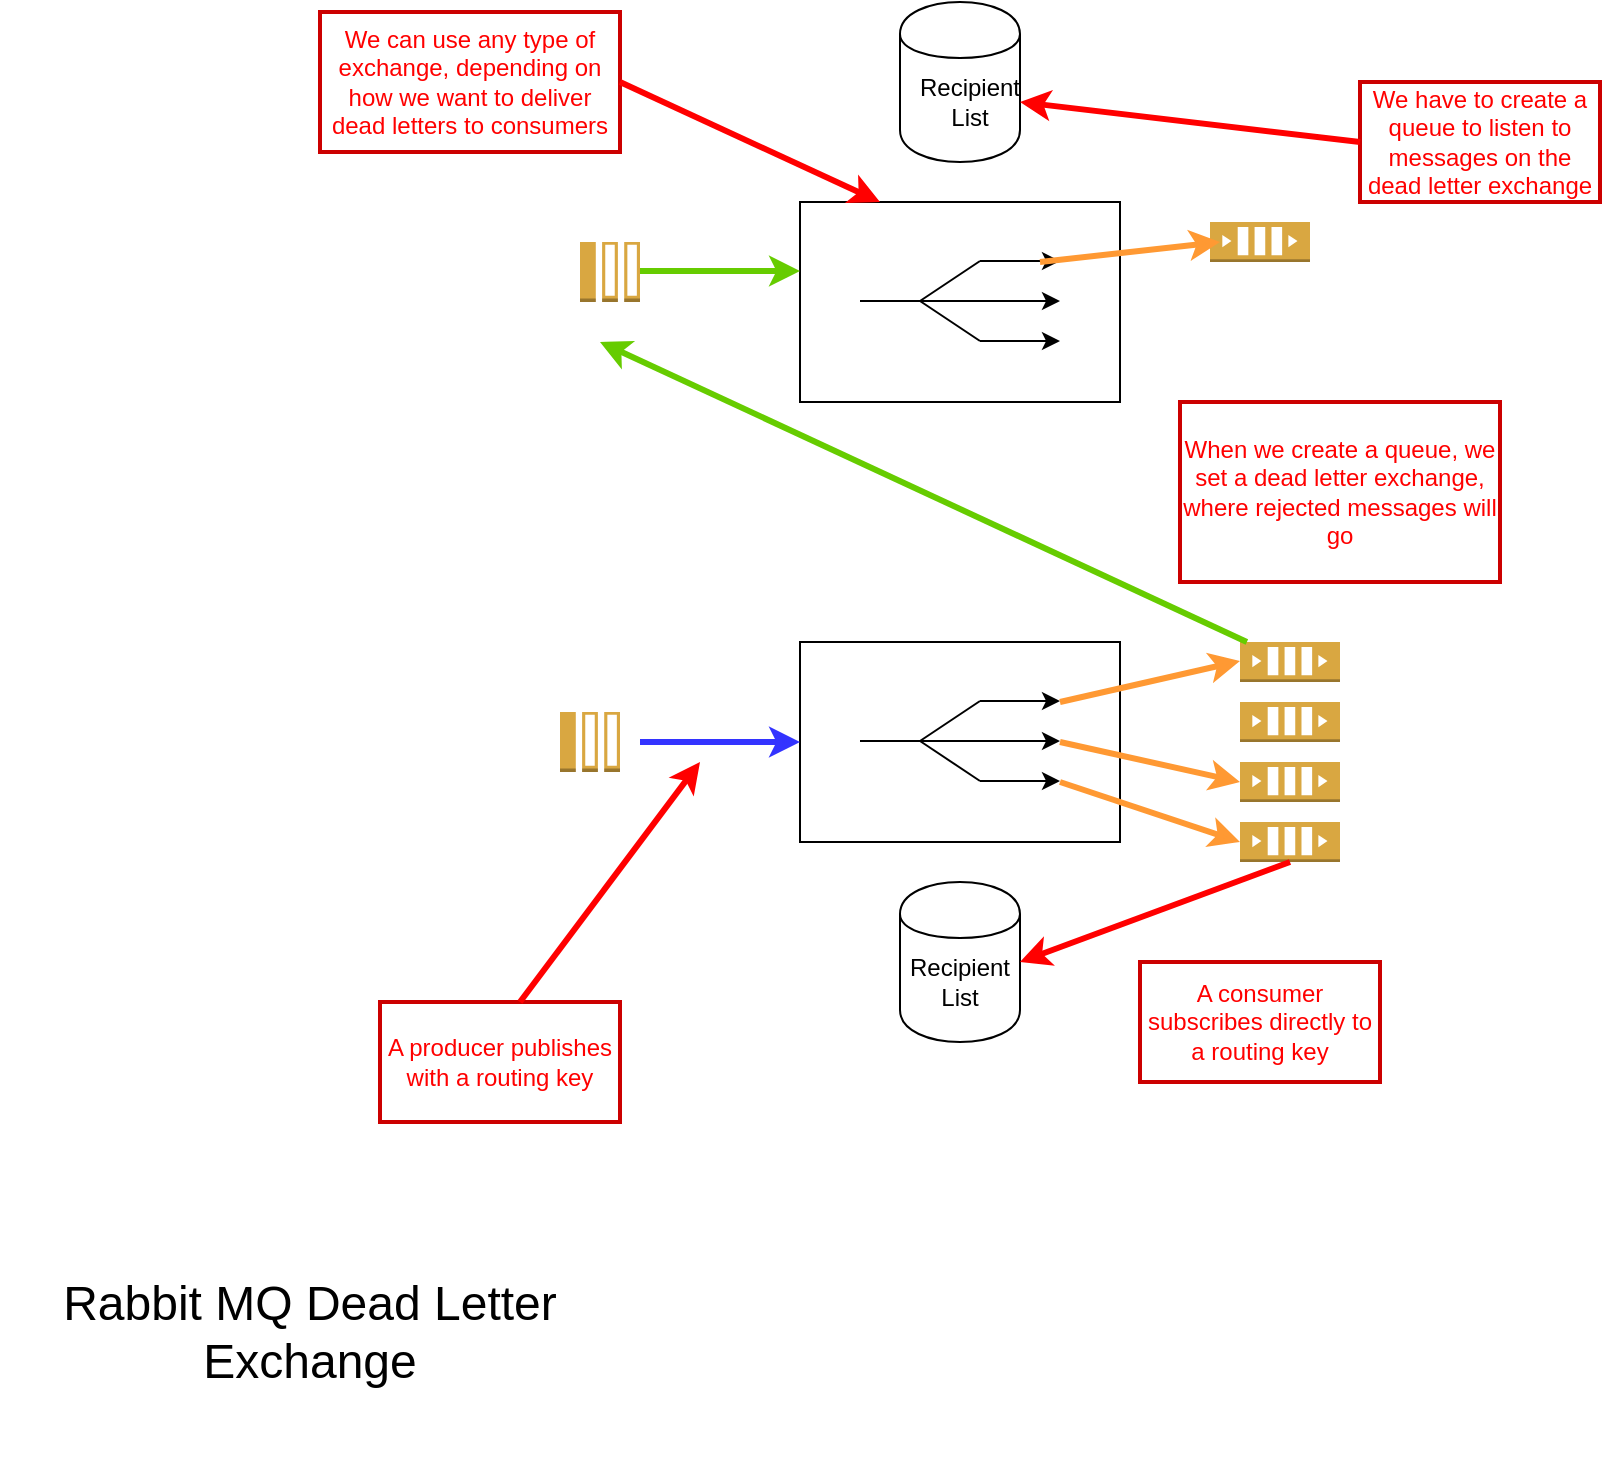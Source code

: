 <mxfile version="13.0.3" type="device"><diagram id="tsO8Nc9V5AiV2zkZjRJd" name="Page-1"><mxGraphModel dx="946" dy="680" grid="1" gridSize="10" guides="1" tooltips="1" connect="1" arrows="1" fold="1" page="1" pageScale="1" pageWidth="1169" pageHeight="827" math="0" shadow="0"><root><mxCell id="0"/><mxCell id="1" parent="0"/><mxCell id="amccXzPAaUp2grXkiEIp-2" value="" style="rounded=0;whiteSpace=wrap;html=1;" parent="1" vertex="1"><mxGeometry x="480" y="340" width="160" height="100" as="geometry"/></mxCell><mxCell id="amccXzPAaUp2grXkiEIp-4" value="" style="endArrow=none;html=1;" parent="1" edge="1"><mxGeometry width="50" height="50" relative="1" as="geometry"><mxPoint x="510" y="389.5" as="sourcePoint"/><mxPoint x="540" y="389.5" as="targetPoint"/></mxGeometry></mxCell><mxCell id="amccXzPAaUp2grXkiEIp-5" value="" style="endArrow=none;html=1;" parent="1" edge="1"><mxGeometry width="50" height="50" relative="1" as="geometry"><mxPoint x="540" y="389.5" as="sourcePoint"/><mxPoint x="570" y="369.5" as="targetPoint"/></mxGeometry></mxCell><mxCell id="amccXzPAaUp2grXkiEIp-7" value="" style="endArrow=none;html=1;" parent="1" edge="1"><mxGeometry width="50" height="50" relative="1" as="geometry"><mxPoint x="540" y="389.5" as="sourcePoint"/><mxPoint x="570" y="389.5" as="targetPoint"/></mxGeometry></mxCell><mxCell id="amccXzPAaUp2grXkiEIp-8" value="" style="endArrow=none;html=1;" parent="1" edge="1"><mxGeometry width="50" height="50" relative="1" as="geometry"><mxPoint x="570" y="409.5" as="sourcePoint"/><mxPoint x="540" y="389.5" as="targetPoint"/></mxGeometry></mxCell><mxCell id="amccXzPAaUp2grXkiEIp-10" value="" style="endArrow=classic;html=1;" parent="1" edge="1"><mxGeometry width="50" height="50" relative="1" as="geometry"><mxPoint x="570" y="369.5" as="sourcePoint"/><mxPoint x="610" y="369.5" as="targetPoint"/></mxGeometry></mxCell><mxCell id="amccXzPAaUp2grXkiEIp-11" value="" style="endArrow=classic;html=1;" parent="1" edge="1"><mxGeometry width="50" height="50" relative="1" as="geometry"><mxPoint x="570" y="389.5" as="sourcePoint"/><mxPoint x="610" y="389.5" as="targetPoint"/></mxGeometry></mxCell><mxCell id="amccXzPAaUp2grXkiEIp-12" value="" style="endArrow=classic;html=1;" parent="1" edge="1"><mxGeometry width="50" height="50" relative="1" as="geometry"><mxPoint x="570" y="409.5" as="sourcePoint"/><mxPoint x="610" y="409.5" as="targetPoint"/></mxGeometry></mxCell><mxCell id="amccXzPAaUp2grXkiEIp-13" value="" style="shape=cylinder;whiteSpace=wrap;html=1;boundedLbl=1;backgroundOutline=1;" parent="1" vertex="1"><mxGeometry x="530" y="460" width="60" height="80" as="geometry"/></mxCell><mxCell id="amccXzPAaUp2grXkiEIp-15" value="" style="outlineConnect=0;dashed=0;verticalLabelPosition=bottom;verticalAlign=top;align=center;html=1;shape=mxgraph.aws3.queue;fillColor=#D9A741;gradientColor=none;" parent="1" vertex="1"><mxGeometry x="700" y="340" width="50" height="20" as="geometry"/></mxCell><mxCell id="amccXzPAaUp2grXkiEIp-17" value="" style="outlineConnect=0;dashed=0;verticalLabelPosition=bottom;verticalAlign=top;align=center;html=1;shape=mxgraph.aws3.queue;fillColor=#D9A741;gradientColor=none;" parent="1" vertex="1"><mxGeometry x="700" y="370" width="50" height="20" as="geometry"/></mxCell><mxCell id="amccXzPAaUp2grXkiEIp-18" value="" style="outlineConnect=0;dashed=0;verticalLabelPosition=bottom;verticalAlign=top;align=center;html=1;shape=mxgraph.aws3.queue;fillColor=#D9A741;gradientColor=none;" parent="1" vertex="1"><mxGeometry x="700" y="400" width="50" height="20" as="geometry"/></mxCell><mxCell id="amccXzPAaUp2grXkiEIp-19" value="" style="outlineConnect=0;dashed=0;verticalLabelPosition=bottom;verticalAlign=top;align=center;html=1;shape=mxgraph.aws3.queue;fillColor=#D9A741;gradientColor=none;" parent="1" vertex="1"><mxGeometry x="700" y="430" width="50" height="20" as="geometry"/></mxCell><mxCell id="amccXzPAaUp2grXkiEIp-22" value="" style="outlineConnect=0;dashed=0;verticalLabelPosition=bottom;verticalAlign=top;align=center;html=1;shape=mxgraph.aws3.message;fillColor=#D9A741;gradientColor=none;" parent="1" vertex="1"><mxGeometry x="360" y="375" width="30" height="30" as="geometry"/></mxCell><mxCell id="amccXzPAaUp2grXkiEIp-23" value="" style="endArrow=classic;html=1;entryX=0;entryY=0.5;entryDx=0;entryDy=0;strokeColor=#3333FF;strokeWidth=3;" parent="1" target="amccXzPAaUp2grXkiEIp-2" edge="1"><mxGeometry width="50" height="50" relative="1" as="geometry"><mxPoint x="400" y="390" as="sourcePoint"/><mxPoint x="450" y="340" as="targetPoint"/></mxGeometry></mxCell><mxCell id="amccXzPAaUp2grXkiEIp-25" value="" style="endArrow=classic;html=1;entryX=0;entryY=0.5;entryDx=0;entryDy=0;strokeColor=#FF9933;strokeWidth=3;" parent="1" edge="1"><mxGeometry width="50" height="50" relative="1" as="geometry"><mxPoint x="610" y="370" as="sourcePoint"/><mxPoint x="700" y="349.5" as="targetPoint"/></mxGeometry></mxCell><mxCell id="amccXzPAaUp2grXkiEIp-26" value="" style="endArrow=classic;html=1;entryX=0;entryY=0.5;entryDx=0;entryDy=0;strokeColor=#FF9933;strokeWidth=3;entryPerimeter=0;" parent="1" target="amccXzPAaUp2grXkiEIp-18" edge="1"><mxGeometry width="50" height="50" relative="1" as="geometry"><mxPoint x="610" y="390" as="sourcePoint"/><mxPoint x="700" y="369.5" as="targetPoint"/></mxGeometry></mxCell><mxCell id="amccXzPAaUp2grXkiEIp-28" value="" style="endArrow=classic;html=1;entryX=0;entryY=0.5;entryDx=0;entryDy=0;strokeColor=#FF9933;strokeWidth=3;entryPerimeter=0;" parent="1" target="amccXzPAaUp2grXkiEIp-19" edge="1"><mxGeometry width="50" height="50" relative="1" as="geometry"><mxPoint x="610" y="410" as="sourcePoint"/><mxPoint x="730" y="379.5" as="targetPoint"/></mxGeometry></mxCell><mxCell id="amccXzPAaUp2grXkiEIp-29" value="Recipient List" style="text;html=1;strokeColor=none;fillColor=none;align=center;verticalAlign=middle;whiteSpace=wrap;rounded=0;" parent="1" vertex="1"><mxGeometry x="540" y="500" width="40" height="20" as="geometry"/></mxCell><mxCell id="amccXzPAaUp2grXkiEIp-32" value="&lt;font style=&quot;font-size: 24px&quot;&gt;Rabbit MQ Dead Letter Exchange&lt;/font&gt;" style="text;html=1;strokeColor=none;fillColor=none;align=center;verticalAlign=middle;whiteSpace=wrap;rounded=0;" parent="1" vertex="1"><mxGeometry x="80" y="620" width="310" height="130" as="geometry"/></mxCell><mxCell id="amccXzPAaUp2grXkiEIp-36" value="&lt;font color=&quot;#ff0000&quot;&gt;A consumer subscribes directly to a routing key&lt;/font&gt;" style="rounded=0;whiteSpace=wrap;html=1;strokeColor=#CC0000;strokeWidth=2;" parent="1" vertex="1"><mxGeometry x="650" y="500" width="120" height="60" as="geometry"/></mxCell><mxCell id="amccXzPAaUp2grXkiEIp-37" value="" style="endArrow=classic;html=1;strokeColor=#66CC00;strokeWidth=3;" parent="1" source="amccXzPAaUp2grXkiEIp-15" edge="1"><mxGeometry width="50" height="50" relative="1" as="geometry"><mxPoint x="730" y="530" as="sourcePoint"/><mxPoint x="380" y="190" as="targetPoint"/></mxGeometry></mxCell><mxCell id="amccXzPAaUp2grXkiEIp-38" value="&lt;font color=&quot;#ff0000&quot;&gt;A producer publishes with a routing key&lt;/font&gt;" style="rounded=0;whiteSpace=wrap;html=1;strokeColor=#CC0000;strokeWidth=2;" parent="1" vertex="1"><mxGeometry x="270" y="520" width="120" height="60" as="geometry"/></mxCell><mxCell id="amccXzPAaUp2grXkiEIp-39" value="" style="endArrow=classic;html=1;strokeColor=#FF0000;strokeWidth=3;exitX=0;exitY=0.5;exitDx=0;exitDy=0;" parent="1" edge="1"><mxGeometry width="50" height="50" relative="1" as="geometry"><mxPoint x="340" y="520" as="sourcePoint"/><mxPoint x="430" y="400" as="targetPoint"/></mxGeometry></mxCell><mxCell id="amccXzPAaUp2grXkiEIp-40" value="&lt;font color=&quot;#ff0000&quot;&gt;When we create a queue, we set a dead letter exchange, where rejected messages will go&lt;/font&gt;" style="rounded=0;whiteSpace=wrap;html=1;strokeColor=#CC0000;strokeWidth=2;" parent="1" vertex="1"><mxGeometry x="670" y="220" width="160" height="90" as="geometry"/></mxCell><mxCell id="elfSg2ZULUywZ4aYXUjQ-1" value="" style="rounded=0;whiteSpace=wrap;html=1;" vertex="1" parent="1"><mxGeometry x="480" y="120" width="160" height="100" as="geometry"/></mxCell><mxCell id="elfSg2ZULUywZ4aYXUjQ-2" value="" style="endArrow=none;html=1;" edge="1" parent="1"><mxGeometry width="50" height="50" relative="1" as="geometry"><mxPoint x="510" y="169.5" as="sourcePoint"/><mxPoint x="540" y="169.5" as="targetPoint"/></mxGeometry></mxCell><mxCell id="elfSg2ZULUywZ4aYXUjQ-3" value="" style="endArrow=none;html=1;" edge="1" parent="1"><mxGeometry width="50" height="50" relative="1" as="geometry"><mxPoint x="540" y="169.5" as="sourcePoint"/><mxPoint x="570" y="149.5" as="targetPoint"/></mxGeometry></mxCell><mxCell id="elfSg2ZULUywZ4aYXUjQ-4" value="" style="endArrow=none;html=1;" edge="1" parent="1"><mxGeometry width="50" height="50" relative="1" as="geometry"><mxPoint x="540" y="169.5" as="sourcePoint"/><mxPoint x="570" y="169.5" as="targetPoint"/></mxGeometry></mxCell><mxCell id="elfSg2ZULUywZ4aYXUjQ-5" value="" style="endArrow=none;html=1;" edge="1" parent="1"><mxGeometry width="50" height="50" relative="1" as="geometry"><mxPoint x="570" y="189.5" as="sourcePoint"/><mxPoint x="540" y="169.5" as="targetPoint"/></mxGeometry></mxCell><mxCell id="elfSg2ZULUywZ4aYXUjQ-6" value="" style="endArrow=classic;html=1;" edge="1" parent="1"><mxGeometry width="50" height="50" relative="1" as="geometry"><mxPoint x="570" y="149.5" as="sourcePoint"/><mxPoint x="610" y="149.5" as="targetPoint"/></mxGeometry></mxCell><mxCell id="elfSg2ZULUywZ4aYXUjQ-7" value="" style="endArrow=classic;html=1;" edge="1" parent="1"><mxGeometry width="50" height="50" relative="1" as="geometry"><mxPoint x="570" y="169.5" as="sourcePoint"/><mxPoint x="610" y="169.5" as="targetPoint"/></mxGeometry></mxCell><mxCell id="elfSg2ZULUywZ4aYXUjQ-8" value="" style="endArrow=classic;html=1;" edge="1" parent="1"><mxGeometry width="50" height="50" relative="1" as="geometry"><mxPoint x="570" y="189.5" as="sourcePoint"/><mxPoint x="610" y="189.5" as="targetPoint"/></mxGeometry></mxCell><mxCell id="elfSg2ZULUywZ4aYXUjQ-9" value="" style="shape=cylinder;whiteSpace=wrap;html=1;boundedLbl=1;backgroundOutline=1;" vertex="1" parent="1"><mxGeometry x="530" y="20" width="60" height="80" as="geometry"/></mxCell><mxCell id="elfSg2ZULUywZ4aYXUjQ-10" value="Recipient List" style="text;html=1;strokeColor=none;fillColor=none;align=center;verticalAlign=middle;whiteSpace=wrap;rounded=0;" vertex="1" parent="1"><mxGeometry x="545" y="60" width="40" height="20" as="geometry"/></mxCell><mxCell id="elfSg2ZULUywZ4aYXUjQ-11" value="" style="endArrow=classic;html=1;strokeColor=#FF0000;strokeWidth=3;exitX=0.5;exitY=1;exitDx=0;exitDy=0;exitPerimeter=0;" edge="1" parent="1" source="amccXzPAaUp2grXkiEIp-19"><mxGeometry width="50" height="50" relative="1" as="geometry"><mxPoint x="500" y="620" as="sourcePoint"/><mxPoint x="590" y="500" as="targetPoint"/></mxGeometry></mxCell><mxCell id="elfSg2ZULUywZ4aYXUjQ-12" value="" style="outlineConnect=0;dashed=0;verticalLabelPosition=bottom;verticalAlign=top;align=center;html=1;shape=mxgraph.aws3.queue;fillColor=#D9A741;gradientColor=none;" vertex="1" parent="1"><mxGeometry x="685" y="130" width="50" height="20" as="geometry"/></mxCell><mxCell id="elfSg2ZULUywZ4aYXUjQ-13" value="" style="endArrow=classic;html=1;entryX=0;entryY=0.5;entryDx=0;entryDy=0;strokeColor=#FF9933;strokeWidth=3;" edge="1" parent="1"><mxGeometry width="50" height="50" relative="1" as="geometry"><mxPoint x="600" y="150" as="sourcePoint"/><mxPoint x="690" y="140" as="targetPoint"/></mxGeometry></mxCell><mxCell id="elfSg2ZULUywZ4aYXUjQ-14" value="&lt;font color=&quot;#ff0000&quot;&gt;We have to create a queue to listen to messages on the dead letter exchange&lt;/font&gt;" style="rounded=0;whiteSpace=wrap;html=1;strokeColor=#CC0000;strokeWidth=2;" vertex="1" parent="1"><mxGeometry x="760" y="60" width="120" height="60" as="geometry"/></mxCell><mxCell id="elfSg2ZULUywZ4aYXUjQ-15" value="" style="outlineConnect=0;dashed=0;verticalLabelPosition=bottom;verticalAlign=top;align=center;html=1;shape=mxgraph.aws3.message;fillColor=#D9A741;gradientColor=none;" vertex="1" parent="1"><mxGeometry x="370" y="140" width="30" height="30" as="geometry"/></mxCell><mxCell id="elfSg2ZULUywZ4aYXUjQ-16" value="" style="endArrow=classic;html=1;entryX=0;entryY=0.5;entryDx=0;entryDy=0;strokeColor=#66CC00;strokeWidth=3;" edge="1" parent="1"><mxGeometry width="50" height="50" relative="1" as="geometry"><mxPoint x="400" y="154.5" as="sourcePoint"/><mxPoint x="480" y="154.5" as="targetPoint"/><Array as="points"/></mxGeometry></mxCell><mxCell id="elfSg2ZULUywZ4aYXUjQ-17" value="" style="endArrow=classic;html=1;strokeColor=#FF0000;strokeWidth=3;exitX=0;exitY=0.5;exitDx=0;exitDy=0;" edge="1" parent="1" source="elfSg2ZULUywZ4aYXUjQ-14"><mxGeometry width="50" height="50" relative="1" as="geometry"><mxPoint x="725" y="20" as="sourcePoint"/><mxPoint x="590" y="70" as="targetPoint"/></mxGeometry></mxCell><mxCell id="elfSg2ZULUywZ4aYXUjQ-18" value="&lt;font color=&quot;#ff0000&quot;&gt;We can use any type of exchange, depending on how we want to deliver dead letters to consumers&lt;/font&gt;" style="rounded=0;whiteSpace=wrap;html=1;strokeColor=#CC0000;strokeWidth=2;" vertex="1" parent="1"><mxGeometry x="240" y="25" width="150" height="70" as="geometry"/></mxCell><mxCell id="elfSg2ZULUywZ4aYXUjQ-19" value="" style="endArrow=classic;html=1;strokeColor=#FF0000;strokeWidth=3;exitX=1;exitY=0.5;exitDx=0;exitDy=0;entryX=0.25;entryY=0;entryDx=0;entryDy=0;" edge="1" parent="1" source="elfSg2ZULUywZ4aYXUjQ-18" target="elfSg2ZULUywZ4aYXUjQ-1"><mxGeometry width="50" height="50" relative="1" as="geometry"><mxPoint x="430" y="230" as="sourcePoint"/><mxPoint x="520" y="110" as="targetPoint"/></mxGeometry></mxCell></root></mxGraphModel></diagram></mxfile>
